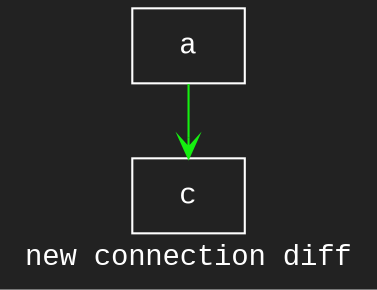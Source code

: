 digraph D {
    tooltip="new connection diff";
    label="new connection diff";
    bgcolor="#222222";
    fontcolor="#ffffff";
    fontname="Courier New";
    
    node1 [color="#ffffff",fontcolor="#ffffff",fontname="Courier New",shape="rectangle",tooltip="a",label="a"]
    
    node2 [color="#ffffff",fontcolor="#ffffff",fontname="Courier New",shape="rectangle",tooltip="c",label="c"]
    
    node1 -> node2 [arrowhead="vee",color="#15ef10",tooltip="a\n   ->\nc",]
}
